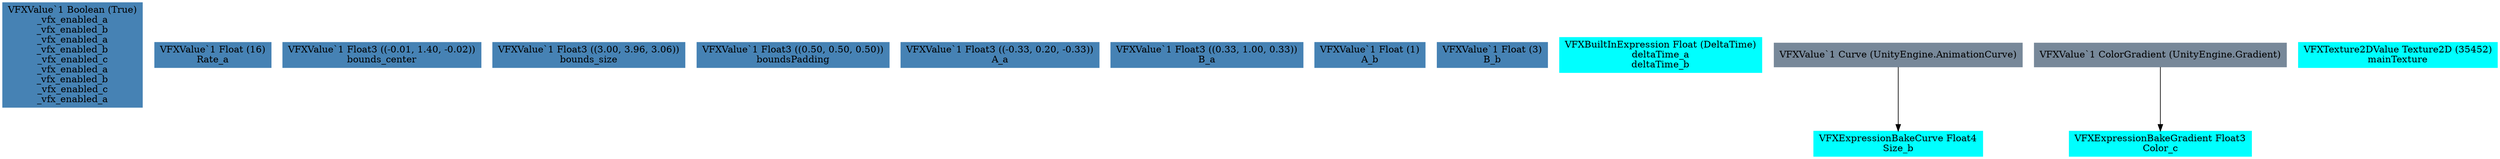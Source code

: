 digraph G {
node0 [shape="box" color="steelblue" style="filled" label="VFXValue`1 Boolean (True)
_vfx_enabled_a
_vfx_enabled_b
_vfx_enabled_a
_vfx_enabled_b
_vfx_enabled_c
_vfx_enabled_a
_vfx_enabled_b
_vfx_enabled_c
_vfx_enabled_a"]
node1 [shape="box" color="steelblue" style="filled" label="VFXValue`1 Float (16)
Rate_a"]
node2 [shape="box" color="steelblue" style="filled" label="VFXValue`1 Float3 ((-0.01, 1.40, -0.02))
bounds_center"]
node3 [shape="box" color="steelblue" style="filled" label="VFXValue`1 Float3 ((3.00, 3.96, 3.06))
bounds_size"]
node4 [shape="box" color="steelblue" style="filled" label="VFXValue`1 Float3 ((0.50, 0.50, 0.50))
boundsPadding"]
node5 [shape="box" color="steelblue" style="filled" label="VFXValue`1 Float3 ((-0.33, 0.20, -0.33))
A_a"]
node6 [shape="box" color="steelblue" style="filled" label="VFXValue`1 Float3 ((0.33, 1.00, 0.33))
B_a"]
node7 [shape="box" color="steelblue" style="filled" label="VFXValue`1 Float (1)
A_b"]
node8 [shape="box" color="steelblue" style="filled" label="VFXValue`1 Float (3)
B_b"]
node9 [shape="box" color="cyan" style="filled" label="VFXBuiltInExpression Float (DeltaTime)
deltaTime_a
deltaTime_b"]
node10 [shape="box" color="cyan" style="filled" label="VFXExpressionBakeCurve Float4
Size_b"]
node11 [shape="box" color="lightslategray" style="filled" label="VFXValue`1 Curve (UnityEngine.AnimationCurve)"]
node12 [shape="box" color="cyan" style="filled" label="VFXExpressionBakeGradient Float3
Color_c"]
node13 [shape="box" color="lightslategray" style="filled" label="VFXValue`1 ColorGradient (UnityEngine.Gradient)"]
node14 [shape="box" color="cyan" style="filled" label="VFXTexture2DValue Texture2D (35452)
mainTexture"]
node11 -> node10 
node13 -> node12 
}
